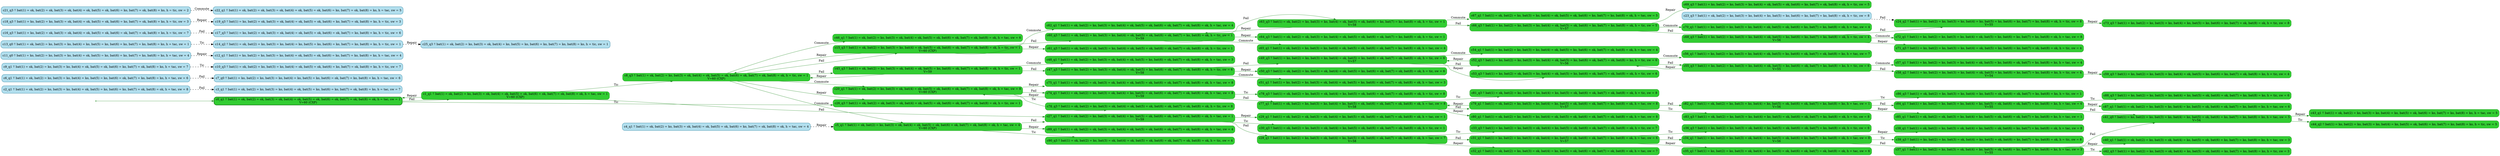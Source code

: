 digraph g {

	rankdir="LR"

	__invisible__[shape="point", color="forestgreen"]
	c0_q1[label="c0_q1 ≝ bat(1) = ok, bat(2) = ok, bat(3) = ok, bat(4) = ok, bat(5) = ok, bat(6) = ok, bat(7) = ok, bat(8) = ok, h = tac, sw = 1\nV=60 (CXP)", shape="box", style="rounded, filled", color="forestgreen", fillcolor="limegreen", penwidth=3] // Initial
	c1_q1[label="c1_q1 ≝ bat(1) = ok, bat(2) = ko, bat(3) = ok, bat(4) = ok, bat(5) = ok, bat(6) = ok, bat(7) = ok, bat(8) = ok, h = tac, sw = 1\nV=60 (CXP)", shape="box", style="rounded, filled", color="forestgreen", fillcolor="limegreen"]
	c8_q3[label="c8_q3 ≝ bat(1) = ok, bat(2) = ko, bat(3) = ok, bat(4) = ok, bat(5) = ok, bat(6) = ok, bat(7) = ok, bat(8) = ok, h = tic, sw = 1\nV=60 (CXP)", shape="box", style="rounded, filled", color="forestgreen", fillcolor="limegreen"]
	c15_q3[label="c15_q3 ≝ bat(1) = ok, bat(2) = ko, bat(3) = ko, bat(4) = ok, bat(5) = ok, bat(6) = ok, bat(7) = ok, bat(8) = ok, h = tic, sw = 1\nV=60 (CXP)", shape="box", style="rounded, filled", color="forestgreen", fillcolor="limegreen"]
	c60_q3[label="c60_q3 ≝ bat(1) = ok, bat(2) = ko, bat(3) = ko, bat(4) = ok, bat(5) = ok, bat(6) = ok, bat(7) = ko, bat(8) = ok, h = tic, sw = 1\nV=59", shape="box", style="rounded, filled", color="forestgreen", fillcolor="limegreen"]
	c63_q3[label="c63_q3 ≝ bat(1) = ok, bat(2) = ko, bat(3) = ko, bat(4) = ok, bat(5) = ok, bat(6) = ko, bat(7) = ko, bat(8) = ok, h = tic, sw = 1\nV=58", shape="box", style="rounded, filled", color="forestgreen", fillcolor="limegreen"]
	c66_q3[label="c66_q3 ≝ bat(1) = ko, bat(2) = ko, bat(3) = ko, bat(4) = ok, bat(5) = ok, bat(6) = ko, bat(7) = ko, bat(8) = ok, h = tic, sw = 5\nV=57", shape="box", style="rounded, filled", color="forestgreen", fillcolor="limegreen"]
	c68_q3[label="c68_q3 ≝ bat(1) = ko, bat(2) = ko, bat(3) = ko, bat(4) = ok, bat(5) = ko, bat(6) = ko, bat(7) = ko, bat(8) = ok, h = tic, sw = 4\nV=56", shape="box", style="rounded, filled", color="forestgreen", fillcolor="limegreen"]
	c71_q3[label="c71_q3 ≝ bat(1) = ko, bat(2) = ko, bat(3) = ko, bat(4) = ok, bat(5) = ko, bat(6) = ko, bat(7) = ok, bat(8) = ok, h = tic, sw = 4", shape="box", style="rounded, filled", color="forestgreen", fillcolor="limegreen"]
	c72_q1[label="c72_q1 ≝ bat(1) = ko, bat(2) = ko, bat(3) = ko, bat(4) = ok, bat(5) = ko, bat(6) = ko, bat(7) = ko, bat(8) = ok, h = tac, sw = 8", shape="box", style="rounded, filled", color="forestgreen", fillcolor="limegreen"]
	c24_q2[label="c24_q2 ≝ bat(1) = ko, bat(2) = ko, bat(3) = ko, bat(4) = ko, bat(5) = ko, bat(6) = ko, bat(7) = ko, bat(8) = ok, h = tic, sw = 8\nV=55", shape="box", style="rounded, filled", color="forestgreen", fillcolor="limegreen"]
	c73_q3[label="c73_q3 ≝ bat(1) = ko, bat(2) = ko, bat(3) = ko, bat(4) = ko, bat(5) = ko, bat(6) = ko, bat(7) = ok, bat(8) = ok, h = tic, sw = 8", shape="box", style="rounded, filled", color="forestgreen", fillcolor="limegreen"]
	c69_q3[label="c69_q3 ≝ bat(1) = ko, bat(2) = ko, bat(3) = ko, bat(4) = ok, bat(5) = ok, bat(6) = ko, bat(7) = ok, bat(8) = ok, h = tic, sw = 5", shape="box", style="rounded, filled", color="forestgreen", fillcolor="limegreen"]
	c70_q1[label="c70_q1 ≝ bat(1) = ko, bat(2) = ko, bat(3) = ko, bat(4) = ok, bat(5) = ok, bat(6) = ko, bat(7) = ko, bat(8) = ok, h = tac, sw = 4", shape="box", style="rounded, filled", color="forestgreen", fillcolor="limegreen"]
	c67_q1[label="c67_q1 ≝ bat(1) = ok, bat(2) = ko, bat(3) = ko, bat(4) = ok, bat(5) = ok, bat(6) = ko, bat(7) = ko, bat(8) = ok, h = tac, sw = 5", shape="box", style="rounded, filled", color="forestgreen", fillcolor="limegreen"]
	c64_q3[label="c64_q3 ≝ bat(1) = ok, bat(2) = ok, bat(3) = ko, bat(4) = ok, bat(5) = ok, bat(6) = ok, bat(7) = ko, bat(8) = ok, h = tic, sw = 1", shape="box", style="rounded, filled", color="forestgreen", fillcolor="limegreen"]
	c65_q1[label="c65_q1 ≝ bat(1) = ok, bat(2) = ko, bat(3) = ko, bat(4) = ok, bat(5) = ok, bat(6) = ok, bat(7) = ko, bat(8) = ok, h = tac, sw = 4", shape="box", style="rounded, filled", color="forestgreen", fillcolor="limegreen"]
	c61_q3[label="c61_q3 ≝ bat(1) = ok, bat(2) = ok, bat(3) = ko, bat(4) = ok, bat(5) = ok, bat(6) = ok, bat(7) = ok, bat(8) = ok, h = tic, sw = 1", shape="box", style="rounded, filled", color="forestgreen", fillcolor="limegreen"]
	c62_q1[label="c62_q1 ≝ bat(1) = ok, bat(2) = ko, bat(3) = ko, bat(4) = ok, bat(5) = ok, bat(6) = ok, bat(7) = ok, bat(8) = ok, h = tac, sw = 4", shape="box", style="rounded, filled", color="forestgreen", fillcolor="limegreen"]
	c20_q1[label="c20_q1 ≝ bat(1) = ok, bat(2) = ko, bat(3) = ok, bat(4) = ok, bat(5) = ok, bat(6) = ok, bat(7) = ok, bat(8) = ok, h = tac, sw = 8\nV=60 (CXP)", shape="box", style="rounded, filled", color="forestgreen", fillcolor="limegreen"]
	c74_q1[label="c74_q1 ≝ bat(1) = ok, bat(2) = ko, bat(3) = ok, bat(4) = ko, bat(5) = ok, bat(6) = ok, bat(7) = ok, bat(8) = ok, h = tac, sw = 8\nV=59", shape="box", style="rounded, filled", color="forestgreen", fillcolor="limegreen"]
	c77_q1[label="c77_q1 ≝ bat(1) = ok, bat(2) = ko, bat(3) = ko, bat(4) = ko, bat(5) = ok, bat(6) = ok, bat(7) = ok, bat(8) = ok, h = tac, sw = 8\nV=58", shape="box", style="rounded, filled", color="forestgreen", fillcolor="limegreen"]
	c79_q1[label="c79_q1 ≝ bat(1) = ok, bat(2) = ko, bat(3) = ko, bat(4) = ko, bat(5) = ok, bat(6) = ok, bat(7) = ko, bat(8) = ok, h = tac, sw = 8\nV=57", shape="box", style="rounded, filled", color="forestgreen", fillcolor="limegreen"]
	c82_q1[label="c82_q1 ≝ bat(1) = ok, bat(2) = ko, bat(3) = ko, bat(4) = ko, bat(5) = ok, bat(6) = ok, bat(7) = ko, bat(8) = ko, h = tac, sw = 1\nV=56", shape="box", style="rounded, filled", color="forestgreen", fillcolor="limegreen"]
	c84_q1[label="c84_q1 ≝ bat(1) = ko, bat(2) = ko, bat(3) = ko, bat(4) = ko, bat(5) = ok, bat(6) = ok, bat(7) = ko, bat(8) = ko, h = tac, sw = 6\nV=55", shape="box", style="rounded, filled", color="forestgreen", fillcolor="limegreen"]
	c87_q1[label="c87_q1 ≝ bat(1) = ok, bat(2) = ko, bat(3) = ko, bat(4) = ko, bat(5) = ok, bat(6) = ok, bat(7) = ko, bat(8) = ko, h = tac, sw = 6", shape="box", style="rounded, filled", color="forestgreen", fillcolor="limegreen"]
	c41_q0[label="c41_q0 ≝ bat(1) = ko, bat(2) = ko, bat(3) = ko, bat(4) = ko, bat(5) = ok, bat(6) = ko, bat(7) = ko, bat(8) = ko, h = tac, sw = 5\nV=54", shape="box", style="rounded, filled", color="forestgreen", fillcolor="limegreen"]
	c43_q1[label="c43_q1 ≝ bat(1) = ok, bat(2) = ko, bat(3) = ko, bat(4) = ko, bat(5) = ok, bat(6) = ko, bat(7) = ko, bat(8) = ko, h = tac, sw = 5", shape="box", style="rounded, filled", color="forestgreen", fillcolor="limegreen"]
	c44_q2[label="c44_q2 ≝ bat(1) = ko, bat(2) = ko, bat(3) = ko, bat(4) = ko, bat(5) = ok, bat(6) = ko, bat(7) = ko, bat(8) = ko, h = tic, sw = 5", shape="box", style="rounded, filled", color="forestgreen", fillcolor="limegreen"]
	c88_q3[label="c88_q3 ≝ bat(1) = ko, bat(2) = ko, bat(3) = ko, bat(4) = ko, bat(5) = ok, bat(6) = ok, bat(7) = ko, bat(8) = ko, h = tic, sw = 6", shape="box", style="rounded, filled", color="forestgreen", fillcolor="limegreen"]
	c85_q1[label="c85_q1 ≝ bat(1) = ok, bat(2) = ok, bat(3) = ko, bat(4) = ko, bat(5) = ok, bat(6) = ok, bat(7) = ko, bat(8) = ko, h = tac, sw = 1", shape="box", style="rounded, filled", color="forestgreen", fillcolor="limegreen"]
	c86_q3[label="c86_q3 ≝ bat(1) = ok, bat(2) = ko, bat(3) = ko, bat(4) = ko, bat(5) = ok, bat(6) = ok, bat(7) = ko, bat(8) = ko, h = tic, sw = 1", shape="box", style="rounded, filled", color="forestgreen", fillcolor="limegreen"]
	c83_q3[label="c83_q3 ≝ bat(1) = ok, bat(2) = ko, bat(3) = ko, bat(4) = ko, bat(5) = ok, bat(6) = ok, bat(7) = ko, bat(8) = ok, h = tic, sw = 8", shape="box", style="rounded, filled", color="forestgreen", fillcolor="limegreen"]
	c80_q1[label="c80_q1 ≝ bat(1) = ok, bat(2) = ko, bat(3) = ko, bat(4) = ok, bat(5) = ok, bat(6) = ok, bat(7) = ok, bat(8) = ok, h = tac, sw = 8", shape="box", style="rounded, filled", color="forestgreen", fillcolor="limegreen"]
	c81_q3[label="c81_q3 ≝ bat(1) = ok, bat(2) = ko, bat(3) = ko, bat(4) = ko, bat(5) = ok, bat(6) = ok, bat(7) = ok, bat(8) = ok, h = tic, sw = 8", shape="box", style="rounded, filled", color="forestgreen", fillcolor="limegreen"]
	c78_q3[label="c78_q3 ≝ bat(1) = ok, bat(2) = ko, bat(3) = ok, bat(4) = ko, bat(5) = ok, bat(6) = ok, bat(7) = ok, bat(8) = ok, h = tic, sw = 8", shape="box", style="rounded, filled", color="forestgreen", fillcolor="limegreen"]
	c75_q1[label="c75_q1 ≝ bat(1) = ok, bat(2) = ok, bat(3) = ok, bat(4) = ok, bat(5) = ok, bat(6) = ok, bat(7) = ok, bat(8) = ok, h = tac, sw = 8", shape="box", style="rounded, filled", color="forestgreen", fillcolor="limegreen"]
	c76_q3[label="c76_q3 ≝ bat(1) = ok, bat(2) = ko, bat(3) = ok, bat(4) = ok, bat(5) = ok, bat(6) = ok, bat(7) = ok, bat(8) = ok, h = tic, sw = 8", shape="box", style="rounded, filled", color="forestgreen", fillcolor="limegreen"]
	c5_q1[label="c5_q1 ≝ bat(1) = ok, bat(2) = ko, bat(3) = ok, bat(4) = ok, bat(5) = ok, bat(6) = ok, bat(7) = ok, bat(8) = ok, h = tac, sw = 4\nV=60 (CXP)", shape="box", style="rounded, filled", color="forestgreen", fillcolor="limegreen"]
	c27_q1[label="c27_q1 ≝ bat(1) = ok, bat(2) = ko, bat(3) = ok, bat(4) = ko, bat(5) = ok, bat(6) = ok, bat(7) = ok, bat(8) = ok, h = tac, sw = 1\nV=59", shape="box", style="rounded, filled", color="forestgreen", fillcolor="limegreen"]
	c28_q1[label="c28_q1 ≝ bat(1) = ko, bat(2) = ko, bat(3) = ok, bat(4) = ko, bat(5) = ok, bat(6) = ok, bat(7) = ok, bat(8) = ok, h = tac, sw = 7\nV=58", shape="box", style="rounded, filled", color="forestgreen", fillcolor="limegreen"]
	c31_q1[label="c31_q1 ≝ bat(1) = ko, bat(2) = ko, bat(3) = ok, bat(4) = ko, bat(5) = ok, bat(6) = ok, bat(7) = ko, bat(8) = ok, h = tac, sw = 6\nV=57", shape="box", style="rounded, filled", color="forestgreen", fillcolor="limegreen"]
	c34_q1[label="c34_q1 ≝ bat(1) = ko, bat(2) = ko, bat(3) = ok, bat(4) = ko, bat(5) = ok, bat(6) = ko, bat(7) = ko, bat(8) = ok, h = tac, sw = 8\nV=56", shape="box", style="rounded, filled", color="forestgreen", fillcolor="limegreen"]
	c37_q1[label="c37_q1 ≝ bat(1) = ko, bat(2) = ko, bat(3) = ok, bat(4) = ko, bat(5) = ok, bat(6) = ko, bat(7) = ko, bat(8) = ko, h = tac, sw = 3\nV=55", shape="box", style="rounded, filled", color="forestgreen", fillcolor="limegreen"]
	c40_q1[label="c40_q1 ≝ bat(1) = ok, bat(2) = ko, bat(3) = ok, bat(4) = ko, bat(5) = ok, bat(6) = ko, bat(7) = ko, bat(8) = ko, h = tac, sw = 3", shape="box", style="rounded, filled", color="forestgreen", fillcolor="limegreen"]
	c42_q3[label="c42_q3 ≝ bat(1) = ko, bat(2) = ko, bat(3) = ok, bat(4) = ko, bat(5) = ok, bat(6) = ko, bat(7) = ko, bat(8) = ko, h = tic, sw = 3", shape="box", style="rounded, filled", color="forestgreen", fillcolor="limegreen"]
	c38_q1[label="c38_q1 ≝ bat(1) = ok, bat(2) = ko, bat(3) = ok, bat(4) = ko, bat(5) = ok, bat(6) = ko, bat(7) = ko, bat(8) = ok, h = tac, sw = 8", shape="box", style="rounded, filled", color="forestgreen", fillcolor="limegreen"]
	c39_q3[label="c39_q3 ≝ bat(1) = ko, bat(2) = ko, bat(3) = ok, bat(4) = ko, bat(5) = ok, bat(6) = ko, bat(7) = ko, bat(8) = ok, h = tic, sw = 8", shape="box", style="rounded, filled", color="forestgreen", fillcolor="limegreen"]
	c35_q1[label="c35_q1 ≝ bat(1) = ko, bat(2) = ko, bat(3) = ok, bat(4) = ko, bat(5) = ok, bat(6) = ok, bat(7) = ok, bat(8) = ok, h = tac, sw = 6", shape="box", style="rounded, filled", color="forestgreen", fillcolor="limegreen"]
	c36_q3[label="c36_q3 ≝ bat(1) = ko, bat(2) = ko, bat(3) = ok, bat(4) = ko, bat(5) = ok, bat(6) = ok, bat(7) = ko, bat(8) = ok, h = tic, sw = 6", shape="box", style="rounded, filled", color="forestgreen", fillcolor="limegreen"]
	c32_q1[label="c32_q1 ≝ bat(1) = ok, bat(2) = ko, bat(3) = ok, bat(4) = ko, bat(5) = ok, bat(6) = ok, bat(7) = ok, bat(8) = ok, h = tac, sw = 7", shape="box", style="rounded, filled", color="forestgreen", fillcolor="limegreen"]
	c33_q3[label="c33_q3 ≝ bat(1) = ko, bat(2) = ko, bat(3) = ok, bat(4) = ko, bat(5) = ok, bat(6) = ok, bat(7) = ok, bat(8) = ok, h = tic, sw = 7", shape="box", style="rounded, filled", color="forestgreen", fillcolor="limegreen"]
	c29_q1[label="c29_q1 ≝ bat(1) = ok, bat(2) = ok, bat(3) = ok, bat(4) = ko, bat(5) = ok, bat(6) = ok, bat(7) = ok, bat(8) = ok, h = tac, sw = 1", shape="box", style="rounded, filled", color="forestgreen", fillcolor="limegreen"]
	c30_q3[label="c30_q3 ≝ bat(1) = ok, bat(2) = ko, bat(3) = ok, bat(4) = ko, bat(5) = ok, bat(6) = ok, bat(7) = ok, bat(8) = ok, h = tic, sw = 1", shape="box", style="rounded, filled", color="forestgreen", fillcolor="limegreen"]
	c89_q1[label="c89_q1 ≝ bat(1) = ok, bat(2) = ok, bat(3) = ok, bat(4) = ok, bat(5) = ok, bat(6) = ok, bat(7) = ok, bat(8) = ok, h = tac, sw = 4", shape="box", style="rounded, filled", color="forestgreen", fillcolor="limegreen"]
	c90_q3[label="c90_q3 ≝ bat(1) = ok, bat(2) = ko, bat(3) = ok, bat(4) = ok, bat(5) = ok, bat(6) = ok, bat(7) = ok, bat(8) = ok, h = tic, sw = 4", shape="box", style="rounded, filled", color="forestgreen", fillcolor="limegreen"]
	c45_q3[label="c45_q3 ≝ bat(1) = ok, bat(2) = ko, bat(3) = ok, bat(4) = ok, bat(5) = ko, bat(6) = ok, bat(7) = ok, bat(8) = ok, h = tic, sw = 1\nV=59", shape="box", style="rounded, filled", color="forestgreen", fillcolor="limegreen"]
	c47_q3[label="c47_q3 ≝ bat(1) = ko, bat(2) = ko, bat(3) = ok, bat(4) = ok, bat(5) = ko, bat(6) = ok, bat(7) = ok, bat(8) = ok, h = tic, sw = 6\nV=58", shape="box", style="rounded, filled", color="forestgreen", fillcolor="limegreen"]
	c49_q3[label="c49_q3 ≝ bat(1) = ko, bat(2) = ko, bat(3) = ko, bat(4) = ok, bat(5) = ko, bat(6) = ok, bat(7) = ok, bat(8) = ok, h = tic, sw = 6\nV=57", shape="box", style="rounded, filled", color="forestgreen", fillcolor="limegreen"]
	c52_q3[label="c52_q3 ≝ bat(1) = ko, bat(2) = ko, bat(3) = ko, bat(4) = ok, bat(5) = ko, bat(6) = ok, bat(7) = ok, bat(8) = ko, h = tic, sw = 6\nV=56", shape="box", style="rounded, filled", color="forestgreen", fillcolor="limegreen"]
	c55_q3[label="c55_q3 ≝ bat(1) = ko, bat(2) = ko, bat(3) = ko, bat(4) = ok, bat(5) = ko, bat(6) = ok, bat(7) = ko, bat(8) = ko, h = tic, sw = 6\nV=55", shape="box", style="rounded, filled", color="forestgreen", fillcolor="limegreen"]
	c57_q1[label="c57_q1 ≝ bat(1) = ko, bat(2) = ko, bat(3) = ko, bat(4) = ok, bat(5) = ko, bat(6) = ok, bat(7) = ko, bat(8) = ko, h = tac, sw = 4", shape="box", style="rounded, filled", color="forestgreen", fillcolor="limegreen"]
	c58_q2[label="c58_q2 ≝ bat(1) = ko, bat(2) = ko, bat(3) = ko, bat(4) = ok, bat(5) = ko, bat(6) = ko, bat(7) = ko, bat(8) = ko, h = tic, sw = 4\nV=54", shape="box", style="rounded, filled", color="forestgreen", fillcolor="limegreen"]
	c59_q3[label="c59_q3 ≝ bat(1) = ko, bat(2) = ko, bat(3) = ko, bat(4) = ok, bat(5) = ko, bat(6) = ko, bat(7) = ok, bat(8) = ko, h = tic, sw = 4", shape="box", style="rounded, filled", color="forestgreen", fillcolor="limegreen"]
	c56_q1[label="c56_q1 ≝ bat(1) = ko, bat(2) = ko, bat(3) = ko, bat(4) = ok, bat(5) = ko, bat(6) = ok, bat(7) = ok, bat(8) = ko, h = tac, sw = 7", shape="box", style="rounded, filled", color="forestgreen", fillcolor="limegreen"]
	c53_q3[label="c53_q3 ≝ bat(1) = ko, bat(2) = ok, bat(3) = ko, bat(4) = ok, bat(5) = ko, bat(6) = ok, bat(7) = ok, bat(8) = ok, h = tic, sw = 6", shape="box", style="rounded, filled", color="forestgreen", fillcolor="limegreen"]
	c54_q1[label="c54_q1 ≝ bat(1) = ko, bat(2) = ko, bat(3) = ko, bat(4) = ok, bat(5) = ko, bat(6) = ok, bat(7) = ok, bat(8) = ok, h = tac, sw = 4", shape="box", style="rounded, filled", color="forestgreen", fillcolor="limegreen"]
	c50_q3[label="c50_q3 ≝ bat(1) = ok, bat(2) = ko, bat(3) = ok, bat(4) = ok, bat(5) = ko, bat(6) = ok, bat(7) = ok, bat(8) = ok, h = tic, sw = 6", shape="box", style="rounded, filled", color="forestgreen", fillcolor="limegreen"]
	c51_q1[label="c51_q1 ≝ bat(1) = ko, bat(2) = ko, bat(3) = ok, bat(4) = ok, bat(5) = ko, bat(6) = ok, bat(7) = ok, bat(8) = ok, h = tac, sw = 3", shape="box", style="rounded, filled", color="forestgreen", fillcolor="limegreen"]
	c48_q1[label="c48_q1 ≝ bat(1) = ok, bat(2) = ko, bat(3) = ok, bat(4) = ok, bat(5) = ko, bat(6) = ok, bat(7) = ok, bat(8) = ok, h = tac, sw = 3", shape="box", style="rounded, filled", color="forestgreen", fillcolor="limegreen"]
	c26_q3[label="c26_q3 ≝ bat(1) = ok, bat(2) = ok, bat(3) = ok, bat(4) = ok, bat(5) = ok, bat(6) = ok, bat(7) = ok, bat(8) = ok, h = tic, sw = 1", shape="box", style="rounded, filled", color="forestgreen", fillcolor="limegreen"]
	c46_q1[label="c46_q1 ≝ bat(1) = ok, bat(2) = ko, bat(3) = ok, bat(4) = ok, bat(5) = ok, bat(6) = ok, bat(7) = ok, bat(8) = ok, h = tac, sw = 6", shape="box", style="rounded, filled", color="forestgreen", fillcolor="limegreen"]
	c2_q1[label="c2_q1 ≝ bat(1) = ok, bat(2) = ko, bat(3) = ko, bat(4) = ok, bat(5) = ko, bat(6) = ko, bat(7) = ok, bat(8) = ok, h = tac, sw = 8", shape="box", style="rounded, filled", color="deepskyblue4", fillcolor="lightblue2"]
	c3_q1[label="c3_q1 ≝ bat(1) = ok, bat(2) = ko, bat(3) = ko, bat(4) = ok, bat(5) = ko, bat(6) = ko, bat(7) = ok, bat(8) = ko, h = tac, sw = 7", shape="box", style="rounded, filled", color="deepskyblue4", fillcolor="lightblue2"]
	c4_q1[label="c4_q1 ≝ bat(1) = ok, bat(2) = ko, bat(3) = ok, bat(4) = ok, bat(5) = ok, bat(6) = ko, bat(7) = ok, bat(8) = ok, h = tac, sw = 4", shape="box", style="rounded, filled", color="deepskyblue4", fillcolor="lightblue2"]
	c6_q1[label="c6_q1 ≝ bat(1) = ok, bat(2) = ko, bat(3) = ko, bat(4) = ko, bat(5) = ko, bat(6) = ok, bat(7) = ko, bat(8) = ko, h = tac, sw = 6", shape="box", style="rounded, filled", color="deepskyblue4", fillcolor="lightblue2"]
	c7_q0[label="c7_q0 ≝ bat(1) = ko, bat(2) = ko, bat(3) = ko, bat(4) = ko, bat(5) = ko, bat(6) = ok, bat(7) = ko, bat(8) = ko, h = tac, sw = 6", shape="box", style="rounded, filled", color="deepskyblue4", fillcolor="lightblue2"]
	c9_q1[label="c9_q1 ≝ bat(1) = ok, bat(2) = ko, bat(3) = ko, bat(4) = ok, bat(5) = ok, bat(6) = ko, bat(7) = ok, bat(8) = ko, h = tac, sw = 7", shape="box", style="rounded, filled", color="deepskyblue4", fillcolor="lightblue2"]
	c10_q3[label="c10_q3 ≝ bat(1) = ok, bat(2) = ko, bat(3) = ko, bat(4) = ok, bat(5) = ok, bat(6) = ko, bat(7) = ok, bat(8) = ko, h = tic, sw = 7", shape="box", style="rounded, filled", color="deepskyblue4", fillcolor="lightblue2"]
	c11_q0[label="c11_q0 ≝ bat(1) = ko, bat(2) = ko, bat(3) = ko, bat(4) = ok, bat(5) = ko, bat(6) = ko, bat(7) = ko, bat(8) = ko, h = tac, sw = 4", shape="box", style="rounded, filled", color="deepskyblue4", fillcolor="lightblue2"]
	c12_q1[label="c12_q1 ≝ bat(1) = ko, bat(2) = ko, bat(3) = ko, bat(4) = ok, bat(5) = ok, bat(6) = ko, bat(7) = ko, bat(8) = ko, h = tac, sw = 4", shape="box", style="rounded, filled", color="deepskyblue4", fillcolor="lightblue2"]
	c13_q0[label="c13_q0 ≝ bat(1) = ok, bat(2) = ko, bat(3) = ko, bat(4) = ko, bat(5) = ko, bat(6) = ko, bat(7) = ko, bat(8) = ko, h = tac, sw = 1", shape="box", style="rounded, filled", color="deepskyblue4", fillcolor="lightblue2"]
	c14_q2[label="c14_q2 ≝ bat(1) = ok, bat(2) = ko, bat(3) = ko, bat(4) = ko, bat(5) = ko, bat(6) = ko, bat(7) = ko, bat(8) = ko, h = tic, sw = 1", shape="box", style="rounded, filled", color="deepskyblue4", fillcolor="lightblue2"]
	c16_q3[label="c16_q3 ≝ bat(1) = ko, bat(2) = ok, bat(3) = ok, bat(4) = ok, bat(5) = ok, bat(6) = ok, bat(7) = ok, bat(8) = ko, h = tic, sw = 7", shape="box", style="rounded, filled", color="deepskyblue4", fillcolor="lightblue2"]
	c17_q3[label="c17_q3 ≝ bat(1) = ko, bat(2) = ok, bat(3) = ok, bat(4) = ok, bat(5) = ok, bat(6) = ok, bat(7) = ko, bat(8) = ko, h = tic, sw = 6", shape="box", style="rounded, filled", color="deepskyblue4", fillcolor="lightblue2"]
	c18_q3[label="c18_q3 ≝ bat(1) = ko, bat(2) = ko, bat(3) = ok, bat(4) = ok, bat(5) = ok, bat(6) = ko, bat(7) = ok, bat(8) = ko, h = tic, sw = 3", shape="box", style="rounded, filled", color="deepskyblue4", fillcolor="lightblue2"]
	c19_q3[label="c19_q3 ≝ bat(1) = ko, bat(2) = ok, bat(3) = ok, bat(4) = ok, bat(5) = ok, bat(6) = ko, bat(7) = ok, bat(8) = ko, h = tic, sw = 3", shape="box", style="rounded, filled", color="deepskyblue4", fillcolor="lightblue2"]
	c21_q3[label="c21_q3 ≝ bat(1) = ok, bat(2) = ok, bat(3) = ok, bat(4) = ok, bat(5) = ok, bat(6) = ko, bat(7) = ok, bat(8) = ko, h = tic, sw = 2", shape="box", style="rounded, filled", color="deepskyblue4", fillcolor="lightblue2"]
	c22_q1[label="c22_q1 ≝ bat(1) = ok, bat(2) = ok, bat(3) = ok, bat(4) = ok, bat(5) = ok, bat(6) = ko, bat(7) = ok, bat(8) = ko, h = tac, sw = 5", shape="box", style="rounded, filled", color="deepskyblue4", fillcolor="lightblue2"]
	c23_q3[label="c23_q3 ≝ bat(1) = ok, bat(2) = ko, bat(3) = ko, bat(4) = ko, bat(5) = ko, bat(6) = ko, bat(7) = ko, bat(8) = ok, h = tic, sw = 8", shape="box", style="rounded, filled", color="deepskyblue4", fillcolor="lightblue2"]
	c25_q3[label="c25_q3 ≝ bat(1) = ok, bat(2) = ko, bat(3) = ok, bat(4) = ko, bat(5) = ko, bat(6) = ko, bat(7) = ko, bat(8) = ko, h = tic, sw = 1", shape="box", style="rounded, filled", color="deepskyblue4", fillcolor="lightblue2"]

	__invisible__ -> c0_q1[color="forestgreen"]
	c0_q1 -> c1_q1[label="Fail", color="forestgreen"]
	c1_q1 -> c0_q1[label="Repair", color="forestgreen"]
	c1_q1 -> c8_q3[label="Tic", color="forestgreen"]
	c8_q3 -> c15_q3[label="Fail", color="forestgreen"]
	c15_q3 -> c8_q3[label="Repair", color="forestgreen"]
	c15_q3 -> c60_q3[label="Fail", color="forestgreen"]
	c60_q3 -> c63_q3[label="Fail", color="forestgreen"]
	c63_q3 -> c66_q3[label="Fail", color="forestgreen"]
	c66_q3 -> c68_q3[label="Fail", color="forestgreen"]
	c68_q3 -> c71_q3[label="Repair", color="forestgreen"]
	c68_q3 -> c72_q1[label="Commute", color="forestgreen"]
	c68_q3 -> c24_q2[label="Fail", color="forestgreen"]
	c24_q2 -> c73_q3[label="Repair", color="forestgreen"]
	c66_q3 -> c69_q3[label="Repair", color="forestgreen"]
	c66_q3 -> c70_q1[label="Commute", color="forestgreen"]
	c63_q3 -> c60_q3[label="Repair", color="forestgreen"]
	c63_q3 -> c67_q1[label="Commute", color="forestgreen"]
	c60_q3 -> c64_q3[label="Repair", color="forestgreen"]
	c60_q3 -> c65_q1[label="Commute", color="forestgreen"]
	c15_q3 -> c61_q3[label="Repair", color="forestgreen"]
	c15_q3 -> c62_q1[label="Commute", color="forestgreen"]
	c8_q3 -> c20_q1[label="Commute", color="forestgreen"]
	c20_q1 -> c74_q1[label="Fail", color="forestgreen"]
	c74_q1 -> c77_q1[label="Fail", color="forestgreen"]
	c77_q1 -> c79_q1[label="Fail", color="forestgreen"]
	c79_q1 -> c82_q1[label="Fail", color="forestgreen"]
	c82_q1 -> c84_q1[label="Fail", color="forestgreen"]
	c84_q1 -> c87_q1[label="Repair", color="forestgreen"]
	c84_q1 -> c41_q0[label="Fail", color="forestgreen"]
	c41_q0 -> c43_q1[label="Repair", color="forestgreen"]
	c41_q0 -> c44_q2[label="Tic", color="forestgreen"]
	c84_q1 -> c88_q3[label="Tic", color="forestgreen"]
	c82_q1 -> c85_q1[label="Repair", color="forestgreen"]
	c82_q1 -> c86_q3[label="Tic", color="forestgreen"]
	c79_q1 -> c77_q1[label="Repair", color="forestgreen"]
	c79_q1 -> c83_q3[label="Tic", color="forestgreen"]
	c77_q1 -> c80_q1[label="Repair", color="forestgreen"]
	c77_q1 -> c81_q3[label="Tic", color="forestgreen"]
	c74_q1 -> c20_q1[label="Repair", color="forestgreen"]
	c74_q1 -> c78_q3[label="Tic", color="forestgreen"]
	c20_q1 -> c75_q1[label="Repair", color="forestgreen"]
	c20_q1 -> c76_q3[label="Tic", color="forestgreen"]
	c8_q3 -> c5_q1[label="Commute", color="forestgreen"]
	c5_q1 -> c27_q1[label="Fail", color="forestgreen"]
	c27_q1 -> c28_q1[label="Fail", color="forestgreen"]
	c28_q1 -> c31_q1[label="Fail", color="forestgreen"]
	c31_q1 -> c34_q1[label="Fail", color="forestgreen"]
	c34_q1 -> c37_q1[label="Fail", color="forestgreen"]
	c37_q1 -> c40_q1[label="Repair", color="forestgreen"]
	c37_q1 -> c41_q0[label="Fail", color="forestgreen"]
	c37_q1 -> c42_q3[label="Tic", color="forestgreen"]
	c34_q1 -> c38_q1[label="Repair", color="forestgreen"]
	c34_q1 -> c39_q3[label="Tic", color="forestgreen"]
	c31_q1 -> c35_q1[label="Repair", color="forestgreen"]
	c31_q1 -> c36_q3[label="Tic", color="forestgreen"]
	c28_q1 -> c32_q1[label="Repair", color="forestgreen"]
	c28_q1 -> c33_q3[label="Tic", color="forestgreen"]
	c27_q1 -> c29_q1[label="Repair", color="forestgreen"]
	c27_q1 -> c30_q3[label="Tic", color="forestgreen"]
	c5_q1 -> c89_q1[label="Repair", color="forestgreen"]
	c5_q1 -> c90_q3[label="Tic", color="forestgreen"]
	c8_q3 -> c45_q3[label="Fail", color="forestgreen"]
	c45_q3 -> c47_q3[label="Fail", color="forestgreen"]
	c47_q3 -> c49_q3[label="Fail", color="forestgreen"]
	c49_q3 -> c52_q3[label="Fail", color="forestgreen"]
	c52_q3 -> c55_q3[label="Fail", color="forestgreen"]
	c55_q3 -> c52_q3[label="Repair", color="forestgreen"]
	c55_q3 -> c57_q1[label="Commute", color="forestgreen"]
	c55_q3 -> c58_q2[label="Fail", color="forestgreen"]
	c58_q2 -> c59_q3[label="Repair", color="forestgreen"]
	c52_q3 -> c49_q3[label="Repair", color="forestgreen"]
	c52_q3 -> c56_q1[label="Commute", color="forestgreen"]
	c49_q3 -> c53_q3[label="Repair", color="forestgreen"]
	c49_q3 -> c54_q1[label="Commute", color="forestgreen"]
	c47_q3 -> c50_q3[label="Repair", color="forestgreen"]
	c47_q3 -> c51_q1[label="Commute", color="forestgreen"]
	c45_q3 -> c8_q3[label="Repair", color="forestgreen"]
	c45_q3 -> c48_q1[label="Commute", color="forestgreen"]
	c8_q3 -> c26_q3[label="Repair", color="forestgreen"]
	c8_q3 -> c46_q1[label="Commute", color="forestgreen"]
	c1_q1 -> c27_q1[label="Fail", color="forestgreen"]
	c0_q1 -> c26_q3[label="Tic", color="forestgreen"]
	c2_q1 -> c3_q1[label="Fail", color="black", style="dashed"]
	c4_q1 -> c5_q1[label="Repair", color="black", style="dashed"]
	c6_q1 -> c7_q0[label="Fail", color="black", style="dashed"]
	c9_q1 -> c10_q3[label="Tic", color="black", style="dashed"]
	c11_q0 -> c12_q1[label="Repair", color="black", style="dashed"]
	c13_q0 -> c14_q2[label="Tic", color="black", style="dashed"]
	c16_q3 -> c17_q3[label="Fail", color="black", style="dashed"]
	c18_q3 -> c19_q3[label="Repair", color="black", style="dashed"]
	c21_q3 -> c22_q1[label="Commute", color="black", style="dashed"]
	c23_q3 -> c24_q2[label="Fail", color="black", style="dashed"]
	c14_q2 -> c25_q3[label="Repair", color="black", style="dashed"]

}
